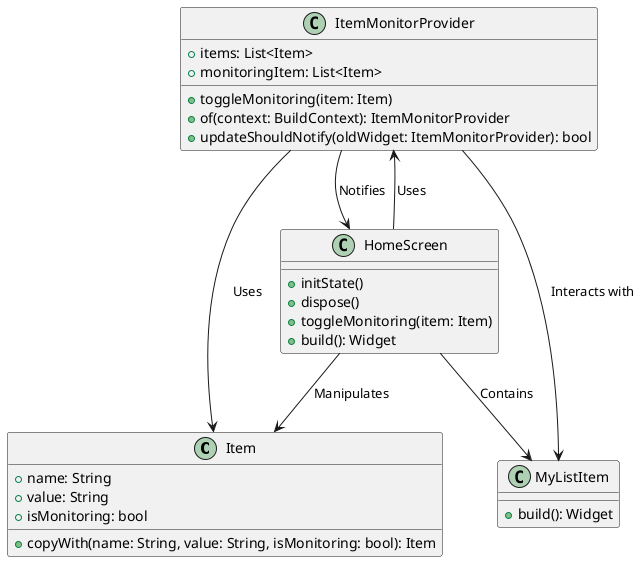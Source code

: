 @startuml

!define RECTANGLE class

' Các lớp trong backend
RECTANGLE Item {
  +name: String
  +value: String
  +isMonitoring: bool
  +copyWith(name: String, value: String, isMonitoring: bool): Item
}

RECTANGLE ItemMonitorProvider {
  +items: List<Item>
  +monitoringItem: List<Item>
  +toggleMonitoring(item: Item)
  +of(context: BuildContext): ItemMonitorProvider
  +updateShouldNotify(oldWidget: ItemMonitorProvider): bool
}

RECTANGLE HomeScreen {
  +initState()
  +dispose()
  +toggleMonitoring(item: Item)
  +build(): Widget
}

RECTANGLE MyListItem {
  +build(): Widget
}

' Các kết nối giữa các lớp
ItemMonitorProvider -down-> Item : "Uses"
HomeScreen -down-> ItemMonitorProvider : "Uses"
HomeScreen -down-> MyListItem : "Contains"
HomeScreen -down-> Item : "Manipulates"
ItemMonitorProvider -down-> HomeScreen : "Notifies"
ItemMonitorProvider -down-> MyListItem : "Interacts with"

@enduml
